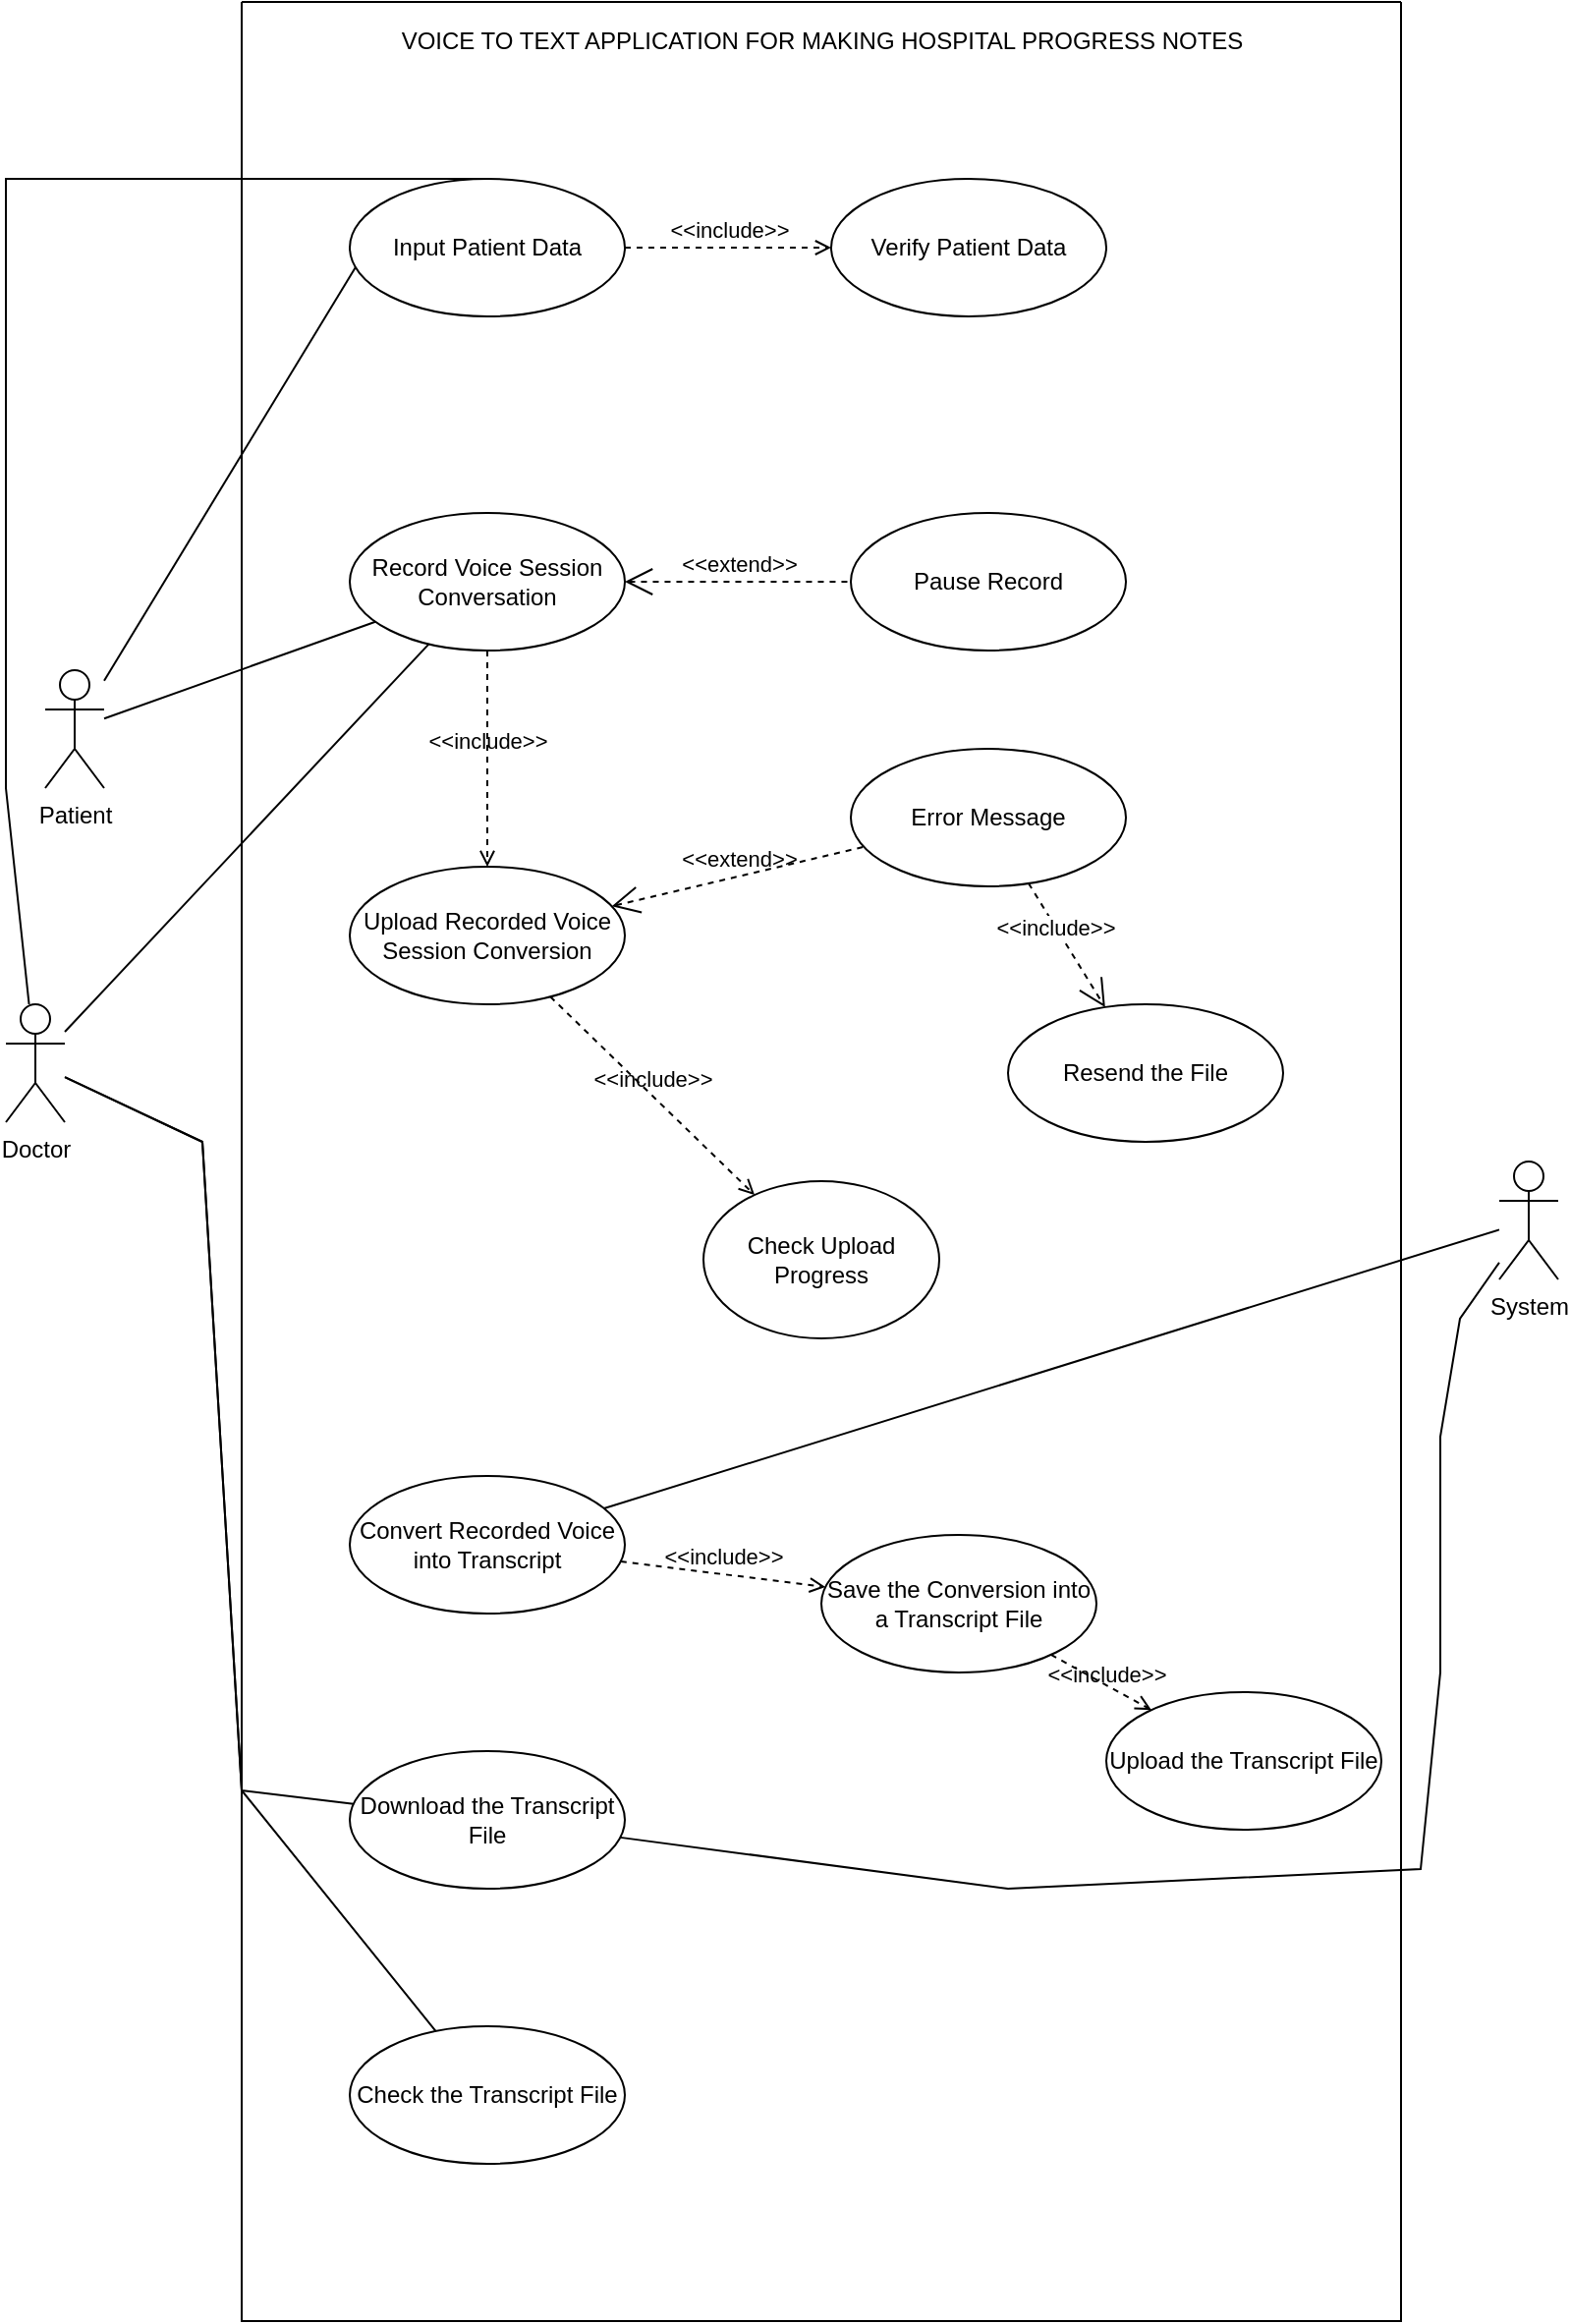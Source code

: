 <mxfile version="19.0.0" type="github">
  <diagram id="FMXjQB1aIxB4md0HR3l6" name="Page-1">
    <mxGraphModel dx="936" dy="1015" grid="1" gridSize="10" guides="1" tooltips="1" connect="1" arrows="1" fold="1" page="1" pageScale="1" pageWidth="850" pageHeight="1100" math="0" shadow="0">
      <root>
        <mxCell id="0" />
        <mxCell id="1" parent="0" />
        <mxCell id="12ZCaDhA3wb4f9CBfFdF-1" value="" style="swimlane;startSize=0;" parent="1" vertex="1">
          <mxGeometry x="130" y="70" width="590" height="1180" as="geometry" />
        </mxCell>
        <mxCell id="kOYGMovy5z7fQG_Vj6xM-1" value="VOICE TO TEXT APPLICATION FOR MAKING HOSPITAL PROGRESS NOTES" style="text;html=1;align=center;verticalAlign=middle;resizable=0;points=[];autosize=1;strokeColor=none;fillColor=none;" parent="12ZCaDhA3wb4f9CBfFdF-1" vertex="1">
          <mxGeometry x="75" y="10" width="440" height="20" as="geometry" />
        </mxCell>
        <mxCell id="kOYGMovy5z7fQG_Vj6xM-4" value="&lt;span style=&quot;&quot;&gt;Record Voice Session Conversation&lt;/span&gt;" style="ellipse;whiteSpace=wrap;html=1;" parent="12ZCaDhA3wb4f9CBfFdF-1" vertex="1">
          <mxGeometry x="55" y="260" width="140" height="70" as="geometry" />
        </mxCell>
        <mxCell id="kOYGMovy5z7fQG_Vj6xM-5" value="Input Patient Data" style="ellipse;whiteSpace=wrap;html=1;" parent="12ZCaDhA3wb4f9CBfFdF-1" vertex="1">
          <mxGeometry x="55" y="90" width="140" height="70" as="geometry" />
        </mxCell>
        <mxCell id="kOYGMovy5z7fQG_Vj6xM-13" value="Upload Recorded Voice Session Conversion" style="ellipse;whiteSpace=wrap;html=1;" parent="12ZCaDhA3wb4f9CBfFdF-1" vertex="1">
          <mxGeometry x="55" y="440" width="140" height="70" as="geometry" />
        </mxCell>
        <mxCell id="kOYGMovy5z7fQG_Vj6xM-15" value="Error Message" style="ellipse;whiteSpace=wrap;html=1;" parent="12ZCaDhA3wb4f9CBfFdF-1" vertex="1">
          <mxGeometry x="310" y="380" width="140" height="70" as="geometry" />
        </mxCell>
        <mxCell id="kOYGMovy5z7fQG_Vj6xM-16" value="Resend the File" style="ellipse;whiteSpace=wrap;html=1;" parent="12ZCaDhA3wb4f9CBfFdF-1" vertex="1">
          <mxGeometry x="390" y="510" width="140" height="70" as="geometry" />
        </mxCell>
        <mxCell id="kOYGMovy5z7fQG_Vj6xM-17" value="&amp;lt;&amp;lt;include&amp;gt;&amp;gt;" style="endArrow=open;endSize=12;dashed=1;html=1;rounded=0;" parent="12ZCaDhA3wb4f9CBfFdF-1" source="kOYGMovy5z7fQG_Vj6xM-15" target="kOYGMovy5z7fQG_Vj6xM-16" edge="1">
          <mxGeometry x="-0.289" width="160" relative="1" as="geometry">
            <mxPoint x="415" y="550" as="sourcePoint" />
            <mxPoint x="575" y="550" as="targetPoint" />
            <mxPoint as="offset" />
          </mxGeometry>
        </mxCell>
        <mxCell id="kOYGMovy5z7fQG_Vj6xM-19" value="&amp;lt;&amp;lt;extend&amp;gt;&amp;gt;" style="edgeStyle=none;html=1;startArrow=open;endArrow=none;startSize=12;verticalAlign=bottom;dashed=1;labelBackgroundColor=none;rounded=0;" parent="12ZCaDhA3wb4f9CBfFdF-1" source="kOYGMovy5z7fQG_Vj6xM-13" target="kOYGMovy5z7fQG_Vj6xM-15" edge="1">
          <mxGeometry width="160" relative="1" as="geometry">
            <mxPoint x="290" y="370" as="sourcePoint" />
            <mxPoint x="450" y="370" as="targetPoint" />
          </mxGeometry>
        </mxCell>
        <mxCell id="kOYGMovy5z7fQG_Vj6xM-20" value="Pause Record" style="ellipse;whiteSpace=wrap;html=1;" parent="12ZCaDhA3wb4f9CBfFdF-1" vertex="1">
          <mxGeometry x="310" y="260" width="140" height="70" as="geometry" />
        </mxCell>
        <mxCell id="kOYGMovy5z7fQG_Vj6xM-21" value="&amp;lt;&amp;lt;extend&amp;gt;&amp;gt;" style="edgeStyle=none;html=1;startArrow=open;endArrow=none;startSize=12;verticalAlign=bottom;dashed=1;labelBackgroundColor=none;rounded=0;" parent="12ZCaDhA3wb4f9CBfFdF-1" source="kOYGMovy5z7fQG_Vj6xM-4" target="kOYGMovy5z7fQG_Vj6xM-20" edge="1">
          <mxGeometry width="160" relative="1" as="geometry">
            <mxPoint x="190" y="300" as="sourcePoint" />
            <mxPoint x="350" y="300" as="targetPoint" />
          </mxGeometry>
        </mxCell>
        <mxCell id="kOYGMovy5z7fQG_Vj6xM-26" value="Convert Recorded Voice into Transcript" style="ellipse;whiteSpace=wrap;html=1;" parent="12ZCaDhA3wb4f9CBfFdF-1" vertex="1">
          <mxGeometry x="55" y="750" width="140" height="70" as="geometry" />
        </mxCell>
        <mxCell id="kOYGMovy5z7fQG_Vj6xM-28" value="Check Upload Progress" style="ellipse;whiteSpace=wrap;html=1;" parent="12ZCaDhA3wb4f9CBfFdF-1" vertex="1">
          <mxGeometry x="235" y="600" width="120" height="80" as="geometry" />
        </mxCell>
        <mxCell id="kOYGMovy5z7fQG_Vj6xM-30" value="Save the Conversion into a Transcript File" style="ellipse;whiteSpace=wrap;html=1;" parent="12ZCaDhA3wb4f9CBfFdF-1" vertex="1">
          <mxGeometry x="295" y="780" width="140" height="70" as="geometry" />
        </mxCell>
        <mxCell id="kOYGMovy5z7fQG_Vj6xM-31" value="&amp;lt;&amp;lt;include&amp;gt;&amp;gt;" style="edgeStyle=none;html=1;endArrow=open;verticalAlign=bottom;dashed=1;labelBackgroundColor=none;rounded=0;" parent="12ZCaDhA3wb4f9CBfFdF-1" source="kOYGMovy5z7fQG_Vj6xM-26" target="kOYGMovy5z7fQG_Vj6xM-30" edge="1">
          <mxGeometry width="160" relative="1" as="geometry">
            <mxPoint x="190" y="840" as="sourcePoint" />
            <mxPoint x="350" y="840" as="targetPoint" />
          </mxGeometry>
        </mxCell>
        <mxCell id="kOYGMovy5z7fQG_Vj6xM-32" value="Upload the Transcript File" style="ellipse;whiteSpace=wrap;html=1;" parent="12ZCaDhA3wb4f9CBfFdF-1" vertex="1">
          <mxGeometry x="440" y="860" width="140" height="70" as="geometry" />
        </mxCell>
        <mxCell id="kOYGMovy5z7fQG_Vj6xM-33" value="&amp;lt;&amp;lt;include&amp;gt;&amp;gt;" style="edgeStyle=none;html=1;endArrow=open;verticalAlign=bottom;dashed=1;labelBackgroundColor=none;rounded=0;" parent="12ZCaDhA3wb4f9CBfFdF-1" source="kOYGMovy5z7fQG_Vj6xM-30" target="kOYGMovy5z7fQG_Vj6xM-32" edge="1">
          <mxGeometry x="0.16" y="-3" width="160" relative="1" as="geometry">
            <mxPoint x="280" y="920" as="sourcePoint" />
            <mxPoint x="440" y="920" as="targetPoint" />
            <mxPoint as="offset" />
          </mxGeometry>
        </mxCell>
        <mxCell id="kOYGMovy5z7fQG_Vj6xM-36" value="Download the Transcript File" style="ellipse;whiteSpace=wrap;html=1;" parent="12ZCaDhA3wb4f9CBfFdF-1" vertex="1">
          <mxGeometry x="55" y="890" width="140" height="70" as="geometry" />
        </mxCell>
        <mxCell id="kOYGMovy5z7fQG_Vj6xM-34" value="Check the Transcript File" style="ellipse;whiteSpace=wrap;html=1;" parent="12ZCaDhA3wb4f9CBfFdF-1" vertex="1">
          <mxGeometry x="55" y="1030" width="140" height="70" as="geometry" />
        </mxCell>
        <mxCell id="kOYGMovy5z7fQG_Vj6xM-40" value="Verify Patient Data" style="ellipse;whiteSpace=wrap;html=1;" parent="12ZCaDhA3wb4f9CBfFdF-1" vertex="1">
          <mxGeometry x="300" y="90" width="140" height="70" as="geometry" />
        </mxCell>
        <mxCell id="kOYGMovy5z7fQG_Vj6xM-41" value="&amp;lt;&amp;lt;include&amp;gt;&amp;gt;" style="edgeStyle=none;html=1;endArrow=open;verticalAlign=bottom;dashed=1;labelBackgroundColor=none;rounded=0;" parent="12ZCaDhA3wb4f9CBfFdF-1" source="kOYGMovy5z7fQG_Vj6xM-5" target="kOYGMovy5z7fQG_Vj6xM-40" edge="1">
          <mxGeometry width="160" relative="1" as="geometry">
            <mxPoint x="190" y="130" as="sourcePoint" />
            <mxPoint x="350" y="130" as="targetPoint" />
          </mxGeometry>
        </mxCell>
        <mxCell id="RDRNDBfCvS04jPJxOIlI-8" value="&amp;lt;&amp;lt;include&amp;gt;&amp;gt;" style="edgeStyle=none;html=1;endArrow=open;verticalAlign=bottom;dashed=1;labelBackgroundColor=none;rounded=0;" edge="1" parent="12ZCaDhA3wb4f9CBfFdF-1" source="kOYGMovy5z7fQG_Vj6xM-4" target="kOYGMovy5z7fQG_Vj6xM-13">
          <mxGeometry width="160" relative="1" as="geometry">
            <mxPoint x="120" y="380" as="sourcePoint" />
            <mxPoint x="280" y="380" as="targetPoint" />
          </mxGeometry>
        </mxCell>
        <mxCell id="RDRNDBfCvS04jPJxOIlI-9" value="&amp;lt;&amp;lt;include&amp;gt;&amp;gt;" style="edgeStyle=none;html=1;endArrow=open;verticalAlign=bottom;dashed=1;labelBackgroundColor=none;rounded=0;" edge="1" parent="12ZCaDhA3wb4f9CBfFdF-1" source="kOYGMovy5z7fQG_Vj6xM-13" target="kOYGMovy5z7fQG_Vj6xM-28">
          <mxGeometry width="160" relative="1" as="geometry">
            <mxPoint x="190" y="560" as="sourcePoint" />
            <mxPoint x="350" y="560" as="targetPoint" />
          </mxGeometry>
        </mxCell>
        <mxCell id="kOYGMovy5z7fQG_Vj6xM-2" value="Doctor" style="shape=umlActor;verticalLabelPosition=bottom;verticalAlign=top;html=1;" parent="1" vertex="1">
          <mxGeometry x="10" y="580" width="30" height="60" as="geometry" />
        </mxCell>
        <mxCell id="kOYGMovy5z7fQG_Vj6xM-22" value="" style="edgeStyle=none;html=1;endArrow=none;verticalAlign=bottom;rounded=0;entryX=0.5;entryY=0;entryDx=0;entryDy=0;" parent="1" source="kOYGMovy5z7fQG_Vj6xM-2" target="kOYGMovy5z7fQG_Vj6xM-5" edge="1">
          <mxGeometry width="160" relative="1" as="geometry">
            <mxPoint x="20" y="250" as="sourcePoint" />
            <mxPoint x="180" y="250" as="targetPoint" />
            <Array as="points">
              <mxPoint x="10" y="470" />
              <mxPoint x="10" y="360" />
              <mxPoint x="10" y="160" />
            </Array>
          </mxGeometry>
        </mxCell>
        <mxCell id="kOYGMovy5z7fQG_Vj6xM-23" value="" style="edgeStyle=none;html=1;endArrow=none;verticalAlign=bottom;rounded=0;" parent="1" source="kOYGMovy5z7fQG_Vj6xM-2" target="kOYGMovy5z7fQG_Vj6xM-4" edge="1">
          <mxGeometry width="160" relative="1" as="geometry">
            <mxPoint x="90" y="420" as="sourcePoint" />
            <mxPoint x="250" y="420" as="targetPoint" />
          </mxGeometry>
        </mxCell>
        <mxCell id="kOYGMovy5z7fQG_Vj6xM-25" value="System" style="shape=umlActor;html=1;verticalLabelPosition=bottom;verticalAlign=top;align=center;" parent="1" vertex="1">
          <mxGeometry x="770" y="660" width="30" height="60" as="geometry" />
        </mxCell>
        <mxCell id="kOYGMovy5z7fQG_Vj6xM-27" value="" style="edgeStyle=none;html=1;endArrow=none;verticalAlign=bottom;rounded=0;" parent="1" source="kOYGMovy5z7fQG_Vj6xM-25" target="kOYGMovy5z7fQG_Vj6xM-26" edge="1">
          <mxGeometry width="160" relative="1" as="geometry">
            <mxPoint x="740" y="500" as="sourcePoint" />
            <mxPoint x="900" y="500" as="targetPoint" />
            <Array as="points" />
          </mxGeometry>
        </mxCell>
        <mxCell id="kOYGMovy5z7fQG_Vj6xM-35" value="" style="edgeStyle=none;html=1;endArrow=none;verticalAlign=bottom;rounded=0;" parent="1" source="kOYGMovy5z7fQG_Vj6xM-2" target="kOYGMovy5z7fQG_Vj6xM-34" edge="1">
          <mxGeometry width="160" relative="1" as="geometry">
            <mxPoint x="40" y="420" as="sourcePoint" />
            <mxPoint x="190" y="610" as="targetPoint" />
            <Array as="points">
              <mxPoint x="110" y="650" />
              <mxPoint x="130" y="980" />
            </Array>
          </mxGeometry>
        </mxCell>
        <mxCell id="kOYGMovy5z7fQG_Vj6xM-37" value="" style="edgeStyle=none;html=1;endArrow=none;verticalAlign=bottom;rounded=0;" parent="1" source="kOYGMovy5z7fQG_Vj6xM-25" target="kOYGMovy5z7fQG_Vj6xM-36" edge="1">
          <mxGeometry width="160" relative="1" as="geometry">
            <mxPoint x="800" y="800" as="sourcePoint" />
            <mxPoint x="860" y="840" as="targetPoint" />
            <Array as="points">
              <mxPoint x="750" y="740" />
              <mxPoint x="740" y="800" />
              <mxPoint x="740" y="920" />
              <mxPoint x="730" y="1020" />
              <mxPoint x="520" y="1030" />
            </Array>
          </mxGeometry>
        </mxCell>
        <mxCell id="kOYGMovy5z7fQG_Vj6xM-38" value="" style="edgeStyle=none;html=1;endArrow=none;verticalAlign=bottom;rounded=0;" parent="1" source="kOYGMovy5z7fQG_Vj6xM-2" target="kOYGMovy5z7fQG_Vj6xM-36" edge="1">
          <mxGeometry width="160" relative="1" as="geometry">
            <mxPoint x="40" y="420" as="sourcePoint" />
            <mxPoint x="260" y="680" as="targetPoint" />
            <Array as="points">
              <mxPoint x="110" y="650" />
              <mxPoint x="130" y="980" />
            </Array>
          </mxGeometry>
        </mxCell>
        <mxCell id="RDRNDBfCvS04jPJxOIlI-3" value="Patient" style="shape=umlActor;verticalLabelPosition=bottom;verticalAlign=top;html=1;outlineConnect=0;" vertex="1" parent="1">
          <mxGeometry x="30" y="410" width="30" height="60" as="geometry" />
        </mxCell>
        <mxCell id="RDRNDBfCvS04jPJxOIlI-6" value="" style="edgeStyle=none;html=1;endArrow=none;verticalAlign=bottom;rounded=0;entryX=0.021;entryY=0.643;entryDx=0;entryDy=0;entryPerimeter=0;" edge="1" parent="1" source="RDRNDBfCvS04jPJxOIlI-3" target="kOYGMovy5z7fQG_Vj6xM-5">
          <mxGeometry width="160" relative="1" as="geometry">
            <mxPoint x="80" y="380" as="sourcePoint" />
            <mxPoint x="240" y="380" as="targetPoint" />
          </mxGeometry>
        </mxCell>
        <mxCell id="RDRNDBfCvS04jPJxOIlI-7" value="" style="edgeStyle=none;html=1;endArrow=none;verticalAlign=bottom;rounded=0;" edge="1" parent="1" source="RDRNDBfCvS04jPJxOIlI-3" target="kOYGMovy5z7fQG_Vj6xM-4">
          <mxGeometry width="160" relative="1" as="geometry">
            <mxPoint x="80" y="430" as="sourcePoint" />
            <mxPoint x="240" y="430" as="targetPoint" />
          </mxGeometry>
        </mxCell>
      </root>
    </mxGraphModel>
  </diagram>
</mxfile>

